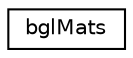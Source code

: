 digraph G
{
  edge [fontname="Helvetica",fontsize="10",labelfontname="Helvetica",labelfontsize="10"];
  node [fontname="Helvetica",fontsize="10",shape=record];
  rankdir=LR;
  Node1 [label="bglMats",height=0.2,width=0.4,color="black", fillcolor="white", style="filled",URL="$d4/d07/structbglMats.html"];
}
